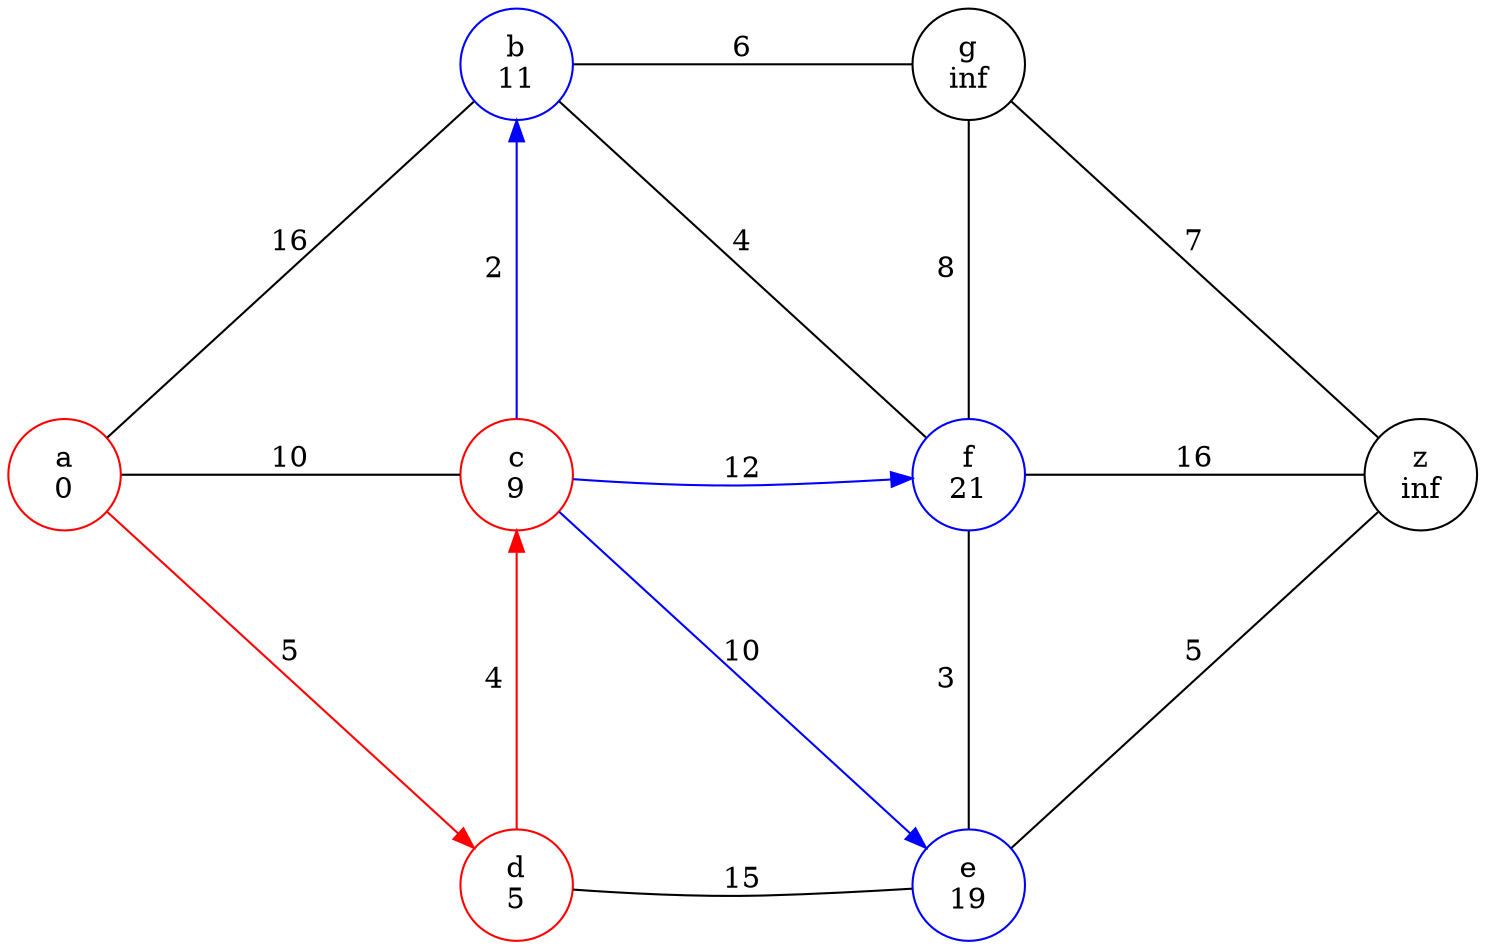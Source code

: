 digraph {
    rankdir=LR
    splines=true;
    overlap=scalexy;
    ranksep=2
    nodesep=1

    a -> b [label="16", dir=none, color=black]
    a -> c [label="10", dir=none, color=black]
    a -> d [label="5", color=red]

    b -> c [label="2", dir=back, color=blue]
    c -> d [label="4", dir=back, color=red]

    b -> g [label="6", dir=none]
    b -> f [label="4", dir=none]


    c -> f [label="12", color=blue]
    c -> e [label="10", color=blue]

    d -> e [label="15", dir=none, color=black]

    g -> f [label="8", dir=none]
    f -> e [label="3", dir=none]

    g -> z [label="7", dir=none]
    f -> z [label="16", dir=none]
    e -> z [label="5", dir=none]

    {rank=same; b c d}
    {rank=same; g f e}

    a [color=red, label="a\n0"]
    b [color=blue, label="b\n11"]
    c [color=red, label="c\n9"]
    d [color=red, label="d\n5"]
    e [color=blue, label="e\n19"]
    f [color=blue, label="f\n21"]
    g [color=black, label="g\ninf"]
    z [color=black, label="z\ninf"]
}

